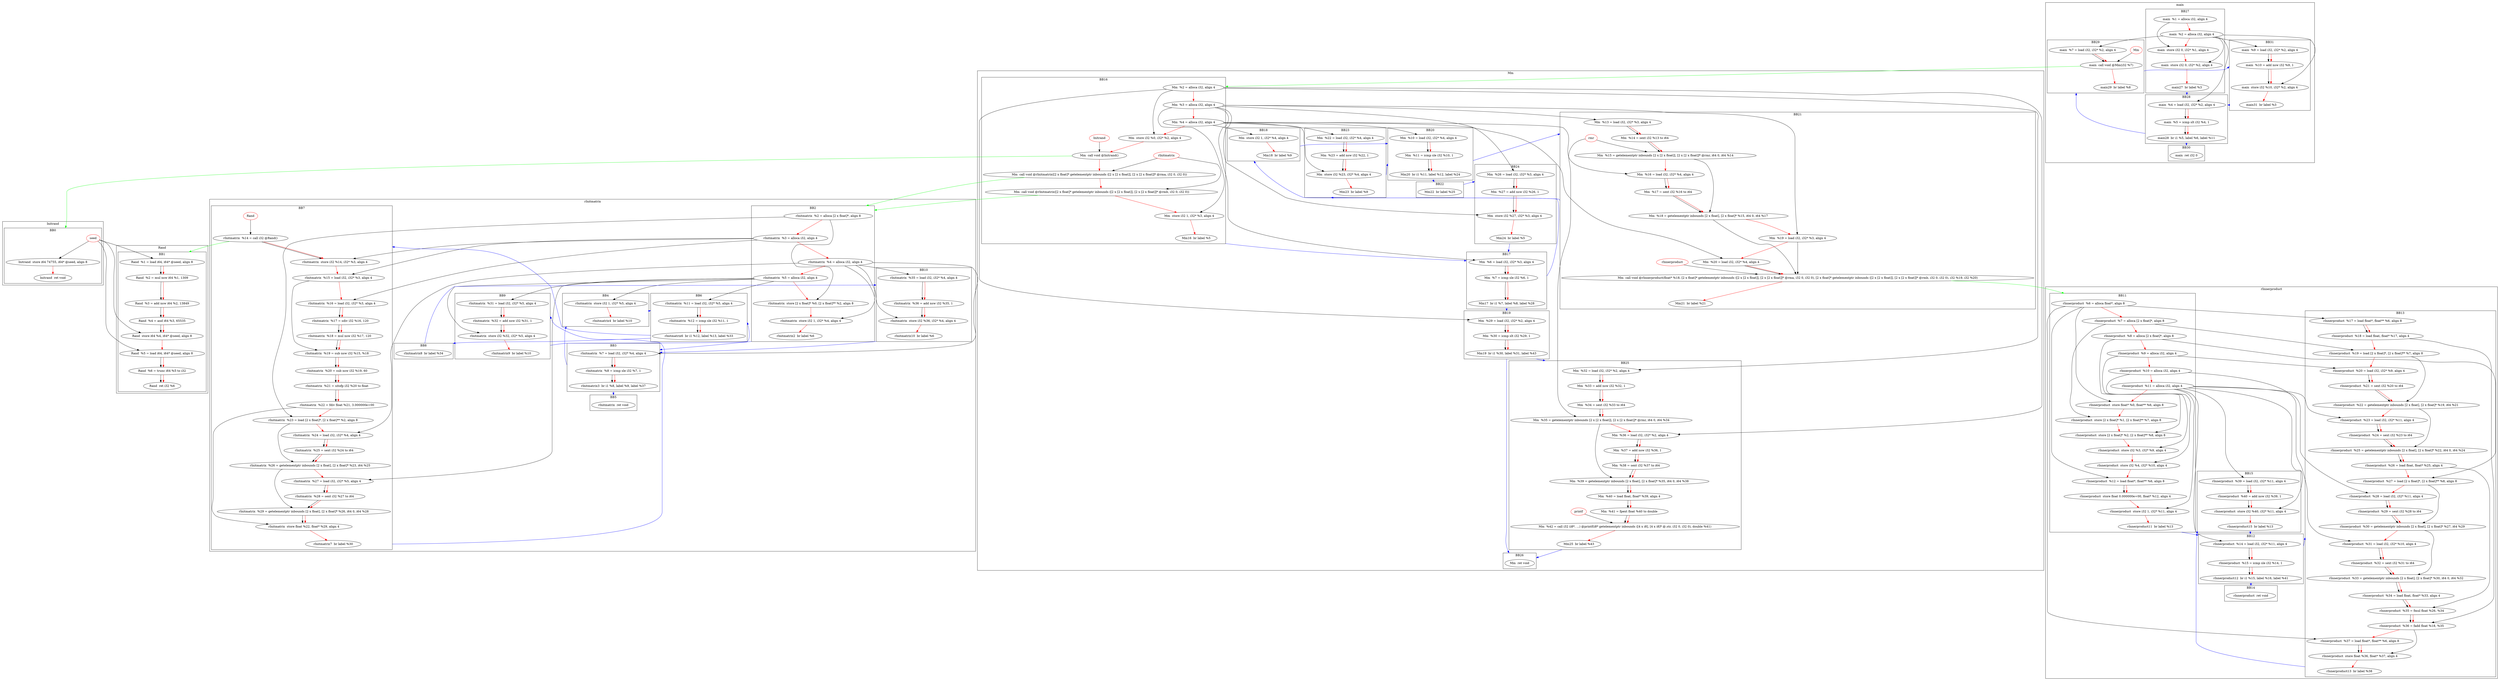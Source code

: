 digraph "CFG for all program" {
 compound = true;
subgraph cluster_Initrand{
label = Initrand;
labelloc = t;
labeljust = c;
subgraph cluster_BB0{
label = BB0;
labelloc = t;
labeljust = c;
"seed" -> "Initrand  store i64 74755, i64* @seed, align 8";
"seed" [ color = red ];
edge[color = red];
"Initrand  store i64 74755, i64* @seed, align 8" -> "Initrand  ret void";
};
};
subgraph cluster_Rand{
label = Rand;
labelloc = t;
labeljust = c;
subgraph cluster_BB1{
label = BB1;
labelloc = t;
labeljust = c;
"seed" -> "Rand  %1 = load i64, i64* @seed, align 8";
"seed" [ color = red ];
"Rand  %1 = load i64, i64* @seed, align 8" -> "Rand  %2 = mul nsw i64 %1, 1309";
"Rand  %2 = mul nsw i64 %1, 1309" -> "Rand  %3 = add nsw i64 %2, 13849";
"Rand  %3 = add nsw i64 %2, 13849" -> "Rand  %4 = and i64 %3, 65535";
"Rand  %4 = and i64 %3, 65535" -> "Rand  store i64 %4, i64* @seed, align 8";
"seed" -> "Rand  store i64 %4, i64* @seed, align 8";
"seed" [ color = red ];
"seed" -> "Rand  %5 = load i64, i64* @seed, align 8";
"seed" [ color = red ];
"Rand  %5 = load i64, i64* @seed, align 8" -> "Rand  %6 = trunc i64 %5 to i32";
"Rand  %6 = trunc i64 %5 to i32" -> "Rand  ret i32 %6";
edge[color = red];
"Rand  %1 = load i64, i64* @seed, align 8" -> "Rand  %2 = mul nsw i64 %1, 1309";
"Rand  %2 = mul nsw i64 %1, 1309" -> "Rand  %3 = add nsw i64 %2, 13849";
"Rand  %3 = add nsw i64 %2, 13849" -> "Rand  %4 = and i64 %3, 65535";
"Rand  %4 = and i64 %3, 65535" -> "Rand  store i64 %4, i64* @seed, align 8";
"Rand  store i64 %4, i64* @seed, align 8" -> "Rand  %5 = load i64, i64* @seed, align 8";
"Rand  %5 = load i64, i64* @seed, align 8" -> "Rand  %6 = trunc i64 %5 to i32";
"Rand  %6 = trunc i64 %5 to i32" -> "Rand  ret i32 %6";
};
};
subgraph cluster_rInitmatrix{
label = rInitmatrix;
labelloc = t;
labeljust = c;
subgraph cluster_BB2{
label = BB2;
labelloc = t;
labeljust = c;
"rInitmatrix  %2 = alloca [2 x float]*, align 8" -> "rInitmatrix  store [2 x float]* %0, [2 x float]** %2, align 8";
"rInitmatrix  %4 = alloca i32, align 4" -> "rInitmatrix  store i32 1, i32* %4, align 4";
edge[color = red];
"rInitmatrix  %2 = alloca [2 x float]*, align 8" -> "rInitmatrix  %3 = alloca i32, align 4";
"rInitmatrix  %3 = alloca i32, align 4" -> "rInitmatrix  %4 = alloca i32, align 4";
"rInitmatrix  %4 = alloca i32, align 4" -> "rInitmatrix  %5 = alloca i32, align 4";
"rInitmatrix  %5 = alloca i32, align 4" -> "rInitmatrix  store [2 x float]* %0, [2 x float]** %2, align 8";
"rInitmatrix  store [2 x float]* %0, [2 x float]** %2, align 8" -> "rInitmatrix  store i32 1, i32* %4, align 4";
"rInitmatrix  store i32 1, i32* %4, align 4" -> "rInitmatrix2  br label %6";
};
subgraph cluster_BB3{
label = BB3;
labelloc = t;
labeljust = c;
"rInitmatrix  %4 = alloca i32, align 4" -> "rInitmatrix  %7 = load i32, i32* %4, align 4";
"rInitmatrix  %7 = load i32, i32* %4, align 4" -> "rInitmatrix  %8 = icmp sle i32 %7, 1";
"rInitmatrix  %8 = icmp sle i32 %7, 1" -> "rInitmatrix3  br i1 %8, label %9, label %37";
edge[color = red];
"rInitmatrix  %7 = load i32, i32* %4, align 4" -> "rInitmatrix  %8 = icmp sle i32 %7, 1";
"rInitmatrix  %8 = icmp sle i32 %7, 1" -> "rInitmatrix3  br i1 %8, label %9, label %37";
};
subgraph cluster_BB4{
label = BB4;
labelloc = t;
labeljust = c;
"rInitmatrix  %5 = alloca i32, align 4" -> "rInitmatrix  store i32 1, i32* %5, align 4";
edge[color = red];
"rInitmatrix  store i32 1, i32* %5, align 4" -> "rInitmatrix4  br label %10";
};
subgraph cluster_BB6{
label = BB6;
labelloc = t;
labeljust = c;
"rInitmatrix  %5 = alloca i32, align 4" -> "rInitmatrix  %11 = load i32, i32* %5, align 4";
"rInitmatrix  %11 = load i32, i32* %5, align 4" -> "rInitmatrix  %12 = icmp sle i32 %11, 1";
"rInitmatrix  %12 = icmp sle i32 %11, 1" -> "rInitmatrix6  br i1 %12, label %13, label %33";
edge[color = red];
"rInitmatrix  %11 = load i32, i32* %5, align 4" -> "rInitmatrix  %12 = icmp sle i32 %11, 1";
"rInitmatrix  %12 = icmp sle i32 %11, 1" -> "rInitmatrix6  br i1 %12, label %13, label %33";
};
subgraph cluster_BB7{
label = BB7;
labelloc = t;
labeljust = c;
"Rand" -> "rInitmatrix  %14 = call i32 @Rand()";
"Rand" [ color = red ];
"rInitmatrix  %14 = call i32 @Rand()" -> "rInitmatrix  store i32 %14, i32* %3, align 4";
"rInitmatrix  %3 = alloca i32, align 4" -> "rInitmatrix  store i32 %14, i32* %3, align 4";
"rInitmatrix  %3 = alloca i32, align 4" -> "rInitmatrix  %15 = load i32, i32* %3, align 4";
"rInitmatrix  %3 = alloca i32, align 4" -> "rInitmatrix  %16 = load i32, i32* %3, align 4";
"rInitmatrix  %16 = load i32, i32* %3, align 4" -> "rInitmatrix  %17 = sdiv i32 %16, 120";
"rInitmatrix  %17 = sdiv i32 %16, 120" -> "rInitmatrix  %18 = mul nsw i32 %17, 120";
"rInitmatrix  %15 = load i32, i32* %3, align 4" -> "rInitmatrix  %19 = sub nsw i32 %15, %18";
"rInitmatrix  %18 = mul nsw i32 %17, 120" -> "rInitmatrix  %19 = sub nsw i32 %15, %18";
"rInitmatrix  %19 = sub nsw i32 %15, %18" -> "rInitmatrix  %20 = sub nsw i32 %19, 60";
"rInitmatrix  %20 = sub nsw i32 %19, 60" -> "rInitmatrix  %21 = sitofp i32 %20 to float";
"rInitmatrix  %21 = sitofp i32 %20 to float" -> "rInitmatrix  %22 = fdiv float %21, 3.000000e+00";
"rInitmatrix  %2 = alloca [2 x float]*, align 8" -> "rInitmatrix  %23 = load [2 x float]*, [2 x float]** %2, align 8";
"rInitmatrix  %4 = alloca i32, align 4" -> "rInitmatrix  %24 = load i32, i32* %4, align 4";
"rInitmatrix  %24 = load i32, i32* %4, align 4" -> "rInitmatrix  %25 = sext i32 %24 to i64";
"rInitmatrix  %23 = load [2 x float]*, [2 x float]** %2, align 8" -> "rInitmatrix  %26 = getelementptr inbounds [2 x float], [2 x float]* %23, i64 %25";
"rInitmatrix  %25 = sext i32 %24 to i64" -> "rInitmatrix  %26 = getelementptr inbounds [2 x float], [2 x float]* %23, i64 %25";
"rInitmatrix  %5 = alloca i32, align 4" -> "rInitmatrix  %27 = load i32, i32* %5, align 4";
"rInitmatrix  %27 = load i32, i32* %5, align 4" -> "rInitmatrix  %28 = sext i32 %27 to i64";
"rInitmatrix  %26 = getelementptr inbounds [2 x float], [2 x float]* %23, i64 %25" -> "rInitmatrix  %29 = getelementptr inbounds [2 x float], [2 x float]* %26, i64 0, i64 %28";
"rInitmatrix  %28 = sext i32 %27 to i64" -> "rInitmatrix  %29 = getelementptr inbounds [2 x float], [2 x float]* %26, i64 0, i64 %28";
"rInitmatrix  %22 = fdiv float %21, 3.000000e+00" -> "rInitmatrix  store float %22, float* %29, align 4";
"rInitmatrix  %29 = getelementptr inbounds [2 x float], [2 x float]* %26, i64 0, i64 %28" -> "rInitmatrix  store float %22, float* %29, align 4";
edge[color = red];
"rInitmatrix  %14 = call i32 @Rand()" -> "rInitmatrix  store i32 %14, i32* %3, align 4";
"rInitmatrix  store i32 %14, i32* %3, align 4" -> "rInitmatrix  %15 = load i32, i32* %3, align 4";
"rInitmatrix  %15 = load i32, i32* %3, align 4" -> "rInitmatrix  %16 = load i32, i32* %3, align 4";
"rInitmatrix  %16 = load i32, i32* %3, align 4" -> "rInitmatrix  %17 = sdiv i32 %16, 120";
"rInitmatrix  %17 = sdiv i32 %16, 120" -> "rInitmatrix  %18 = mul nsw i32 %17, 120";
"rInitmatrix  %18 = mul nsw i32 %17, 120" -> "rInitmatrix  %19 = sub nsw i32 %15, %18";
"rInitmatrix  %19 = sub nsw i32 %15, %18" -> "rInitmatrix  %20 = sub nsw i32 %19, 60";
"rInitmatrix  %20 = sub nsw i32 %19, 60" -> "rInitmatrix  %21 = sitofp i32 %20 to float";
"rInitmatrix  %21 = sitofp i32 %20 to float" -> "rInitmatrix  %22 = fdiv float %21, 3.000000e+00";
"rInitmatrix  %22 = fdiv float %21, 3.000000e+00" -> "rInitmatrix  %23 = load [2 x float]*, [2 x float]** %2, align 8";
"rInitmatrix  %23 = load [2 x float]*, [2 x float]** %2, align 8" -> "rInitmatrix  %24 = load i32, i32* %4, align 4";
"rInitmatrix  %24 = load i32, i32* %4, align 4" -> "rInitmatrix  %25 = sext i32 %24 to i64";
"rInitmatrix  %25 = sext i32 %24 to i64" -> "rInitmatrix  %26 = getelementptr inbounds [2 x float], [2 x float]* %23, i64 %25";
"rInitmatrix  %26 = getelementptr inbounds [2 x float], [2 x float]* %23, i64 %25" -> "rInitmatrix  %27 = load i32, i32* %5, align 4";
"rInitmatrix  %27 = load i32, i32* %5, align 4" -> "rInitmatrix  %28 = sext i32 %27 to i64";
"rInitmatrix  %28 = sext i32 %27 to i64" -> "rInitmatrix  %29 = getelementptr inbounds [2 x float], [2 x float]* %26, i64 0, i64 %28";
"rInitmatrix  %29 = getelementptr inbounds [2 x float], [2 x float]* %26, i64 0, i64 %28" -> "rInitmatrix  store float %22, float* %29, align 4";
"rInitmatrix  store float %22, float* %29, align 4" -> "rInitmatrix7  br label %30";
};
subgraph cluster_BB9{
label = BB9;
labelloc = t;
labeljust = c;
"rInitmatrix  %5 = alloca i32, align 4" -> "rInitmatrix  %31 = load i32, i32* %5, align 4";
"rInitmatrix  %31 = load i32, i32* %5, align 4" -> "rInitmatrix  %32 = add nsw i32 %31, 1";
"rInitmatrix  %32 = add nsw i32 %31, 1" -> "rInitmatrix  store i32 %32, i32* %5, align 4";
"rInitmatrix  %5 = alloca i32, align 4" -> "rInitmatrix  store i32 %32, i32* %5, align 4";
edge[color = red];
"rInitmatrix  %31 = load i32, i32* %5, align 4" -> "rInitmatrix  %32 = add nsw i32 %31, 1";
"rInitmatrix  %32 = add nsw i32 %31, 1" -> "rInitmatrix  store i32 %32, i32* %5, align 4";
"rInitmatrix  store i32 %32, i32* %5, align 4" -> "rInitmatrix9  br label %10";
};
subgraph cluster_BB8{
label = BB8;
labelloc = t;
labeljust = c;
edge[color = red];
"rInitmatrix8  br label %34";
};
subgraph cluster_BB10{
label = BB10;
labelloc = t;
labeljust = c;
"rInitmatrix  %4 = alloca i32, align 4" -> "rInitmatrix  %35 = load i32, i32* %4, align 4";
"rInitmatrix  %35 = load i32, i32* %4, align 4" -> "rInitmatrix  %36 = add nsw i32 %35, 1";
"rInitmatrix  %36 = add nsw i32 %35, 1" -> "rInitmatrix  store i32 %36, i32* %4, align 4";
"rInitmatrix  %4 = alloca i32, align 4" -> "rInitmatrix  store i32 %36, i32* %4, align 4";
edge[color = red];
"rInitmatrix  %35 = load i32, i32* %4, align 4" -> "rInitmatrix  %36 = add nsw i32 %35, 1";
"rInitmatrix  %36 = add nsw i32 %35, 1" -> "rInitmatrix  store i32 %36, i32* %4, align 4";
"rInitmatrix  store i32 %36, i32* %4, align 4" -> "rInitmatrix10  br label %6";
};
subgraph cluster_BB5{
label = BB5;
labelloc = t;
labeljust = c;
edge[color = red];
"rInitmatrix  ret void";
};
};
subgraph cluster_rInnerproduct{
label = rInnerproduct;
labelloc = t;
labeljust = c;
subgraph cluster_BB11{
label = BB11;
labelloc = t;
labeljust = c;
"rInnerproduct  %6 = alloca float*, align 8" -> "rInnerproduct  store float* %0, float** %6, align 8";
"rInnerproduct  %7 = alloca [2 x float]*, align 8" -> "rInnerproduct  store [2 x float]* %1, [2 x float]** %7, align 8";
"rInnerproduct  %8 = alloca [2 x float]*, align 8" -> "rInnerproduct  store [2 x float]* %2, [2 x float]** %8, align 8";
"rInnerproduct  %9 = alloca i32, align 4" -> "rInnerproduct  store i32 %3, i32* %9, align 4";
"rInnerproduct  %10 = alloca i32, align 4" -> "rInnerproduct  store i32 %4, i32* %10, align 4";
"rInnerproduct  %6 = alloca float*, align 8" -> "rInnerproduct  %12 = load float*, float** %6, align 8";
"rInnerproduct  %12 = load float*, float** %6, align 8" -> "rInnerproduct  store float 0.000000e+00, float* %12, align 4";
"rInnerproduct  %11 = alloca i32, align 4" -> "rInnerproduct  store i32 1, i32* %11, align 4";
edge[color = red];
"rInnerproduct  %6 = alloca float*, align 8" -> "rInnerproduct  %7 = alloca [2 x float]*, align 8";
"rInnerproduct  %7 = alloca [2 x float]*, align 8" -> "rInnerproduct  %8 = alloca [2 x float]*, align 8";
"rInnerproduct  %8 = alloca [2 x float]*, align 8" -> "rInnerproduct  %9 = alloca i32, align 4";
"rInnerproduct  %9 = alloca i32, align 4" -> "rInnerproduct  %10 = alloca i32, align 4";
"rInnerproduct  %10 = alloca i32, align 4" -> "rInnerproduct  %11 = alloca i32, align 4";
"rInnerproduct  %11 = alloca i32, align 4" -> "rInnerproduct  store float* %0, float** %6, align 8";
"rInnerproduct  store float* %0, float** %6, align 8" -> "rInnerproduct  store [2 x float]* %1, [2 x float]** %7, align 8";
"rInnerproduct  store [2 x float]* %1, [2 x float]** %7, align 8" -> "rInnerproduct  store [2 x float]* %2, [2 x float]** %8, align 8";
"rInnerproduct  store [2 x float]* %2, [2 x float]** %8, align 8" -> "rInnerproduct  store i32 %3, i32* %9, align 4";
"rInnerproduct  store i32 %3, i32* %9, align 4" -> "rInnerproduct  store i32 %4, i32* %10, align 4";
"rInnerproduct  store i32 %4, i32* %10, align 4" -> "rInnerproduct  %12 = load float*, float** %6, align 8";
"rInnerproduct  %12 = load float*, float** %6, align 8" -> "rInnerproduct  store float 0.000000e+00, float* %12, align 4";
"rInnerproduct  store float 0.000000e+00, float* %12, align 4" -> "rInnerproduct  store i32 1, i32* %11, align 4";
"rInnerproduct  store i32 1, i32* %11, align 4" -> "rInnerproduct11  br label %13";
};
subgraph cluster_BB12{
label = BB12;
labelloc = t;
labeljust = c;
"rInnerproduct  %11 = alloca i32, align 4" -> "rInnerproduct  %14 = load i32, i32* %11, align 4";
"rInnerproduct  %14 = load i32, i32* %11, align 4" -> "rInnerproduct  %15 = icmp sle i32 %14, 1";
"rInnerproduct  %15 = icmp sle i32 %14, 1" -> "rInnerproduct12  br i1 %15, label %16, label %41";
edge[color = red];
"rInnerproduct  %14 = load i32, i32* %11, align 4" -> "rInnerproduct  %15 = icmp sle i32 %14, 1";
"rInnerproduct  %15 = icmp sle i32 %14, 1" -> "rInnerproduct12  br i1 %15, label %16, label %41";
};
subgraph cluster_BB13{
label = BB13;
labelloc = t;
labeljust = c;
"rInnerproduct  %6 = alloca float*, align 8" -> "rInnerproduct  %17 = load float*, float** %6, align 8";
"rInnerproduct  %17 = load float*, float** %6, align 8" -> "rInnerproduct  %18 = load float, float* %17, align 4";
"rInnerproduct  %7 = alloca [2 x float]*, align 8" -> "rInnerproduct  %19 = load [2 x float]*, [2 x float]** %7, align 8";
"rInnerproduct  %9 = alloca i32, align 4" -> "rInnerproduct  %20 = load i32, i32* %9, align 4";
"rInnerproduct  %20 = load i32, i32* %9, align 4" -> "rInnerproduct  %21 = sext i32 %20 to i64";
"rInnerproduct  %19 = load [2 x float]*, [2 x float]** %7, align 8" -> "rInnerproduct  %22 = getelementptr inbounds [2 x float], [2 x float]* %19, i64 %21";
"rInnerproduct  %21 = sext i32 %20 to i64" -> "rInnerproduct  %22 = getelementptr inbounds [2 x float], [2 x float]* %19, i64 %21";
"rInnerproduct  %11 = alloca i32, align 4" -> "rInnerproduct  %23 = load i32, i32* %11, align 4";
"rInnerproduct  %23 = load i32, i32* %11, align 4" -> "rInnerproduct  %24 = sext i32 %23 to i64";
"rInnerproduct  %22 = getelementptr inbounds [2 x float], [2 x float]* %19, i64 %21" -> "rInnerproduct  %25 = getelementptr inbounds [2 x float], [2 x float]* %22, i64 0, i64 %24";
"rInnerproduct  %24 = sext i32 %23 to i64" -> "rInnerproduct  %25 = getelementptr inbounds [2 x float], [2 x float]* %22, i64 0, i64 %24";
"rInnerproduct  %25 = getelementptr inbounds [2 x float], [2 x float]* %22, i64 0, i64 %24" -> "rInnerproduct  %26 = load float, float* %25, align 4";
"rInnerproduct  %8 = alloca [2 x float]*, align 8" -> "rInnerproduct  %27 = load [2 x float]*, [2 x float]** %8, align 8";
"rInnerproduct  %11 = alloca i32, align 4" -> "rInnerproduct  %28 = load i32, i32* %11, align 4";
"rInnerproduct  %28 = load i32, i32* %11, align 4" -> "rInnerproduct  %29 = sext i32 %28 to i64";
"rInnerproduct  %27 = load [2 x float]*, [2 x float]** %8, align 8" -> "rInnerproduct  %30 = getelementptr inbounds [2 x float], [2 x float]* %27, i64 %29";
"rInnerproduct  %29 = sext i32 %28 to i64" -> "rInnerproduct  %30 = getelementptr inbounds [2 x float], [2 x float]* %27, i64 %29";
"rInnerproduct  %10 = alloca i32, align 4" -> "rInnerproduct  %31 = load i32, i32* %10, align 4";
"rInnerproduct  %31 = load i32, i32* %10, align 4" -> "rInnerproduct  %32 = sext i32 %31 to i64";
"rInnerproduct  %30 = getelementptr inbounds [2 x float], [2 x float]* %27, i64 %29" -> "rInnerproduct  %33 = getelementptr inbounds [2 x float], [2 x float]* %30, i64 0, i64 %32";
"rInnerproduct  %32 = sext i32 %31 to i64" -> "rInnerproduct  %33 = getelementptr inbounds [2 x float], [2 x float]* %30, i64 0, i64 %32";
"rInnerproduct  %33 = getelementptr inbounds [2 x float], [2 x float]* %30, i64 0, i64 %32" -> "rInnerproduct  %34 = load float, float* %33, align 4";
"rInnerproduct  %26 = load float, float* %25, align 4" -> "rInnerproduct  %35 = fmul float %26, %34";
"rInnerproduct  %34 = load float, float* %33, align 4" -> "rInnerproduct  %35 = fmul float %26, %34";
"rInnerproduct  %18 = load float, float* %17, align 4" -> "rInnerproduct  %36 = fadd float %18, %35";
"rInnerproduct  %35 = fmul float %26, %34" -> "rInnerproduct  %36 = fadd float %18, %35";
"rInnerproduct  %6 = alloca float*, align 8" -> "rInnerproduct  %37 = load float*, float** %6, align 8";
"rInnerproduct  %36 = fadd float %18, %35" -> "rInnerproduct  store float %36, float* %37, align 4";
"rInnerproduct  %37 = load float*, float** %6, align 8" -> "rInnerproduct  store float %36, float* %37, align 4";
edge[color = red];
"rInnerproduct  %17 = load float*, float** %6, align 8" -> "rInnerproduct  %18 = load float, float* %17, align 4";
"rInnerproduct  %18 = load float, float* %17, align 4" -> "rInnerproduct  %19 = load [2 x float]*, [2 x float]** %7, align 8";
"rInnerproduct  %19 = load [2 x float]*, [2 x float]** %7, align 8" -> "rInnerproduct  %20 = load i32, i32* %9, align 4";
"rInnerproduct  %20 = load i32, i32* %9, align 4" -> "rInnerproduct  %21 = sext i32 %20 to i64";
"rInnerproduct  %21 = sext i32 %20 to i64" -> "rInnerproduct  %22 = getelementptr inbounds [2 x float], [2 x float]* %19, i64 %21";
"rInnerproduct  %22 = getelementptr inbounds [2 x float], [2 x float]* %19, i64 %21" -> "rInnerproduct  %23 = load i32, i32* %11, align 4";
"rInnerproduct  %23 = load i32, i32* %11, align 4" -> "rInnerproduct  %24 = sext i32 %23 to i64";
"rInnerproduct  %24 = sext i32 %23 to i64" -> "rInnerproduct  %25 = getelementptr inbounds [2 x float], [2 x float]* %22, i64 0, i64 %24";
"rInnerproduct  %25 = getelementptr inbounds [2 x float], [2 x float]* %22, i64 0, i64 %24" -> "rInnerproduct  %26 = load float, float* %25, align 4";
"rInnerproduct  %26 = load float, float* %25, align 4" -> "rInnerproduct  %27 = load [2 x float]*, [2 x float]** %8, align 8";
"rInnerproduct  %27 = load [2 x float]*, [2 x float]** %8, align 8" -> "rInnerproduct  %28 = load i32, i32* %11, align 4";
"rInnerproduct  %28 = load i32, i32* %11, align 4" -> "rInnerproduct  %29 = sext i32 %28 to i64";
"rInnerproduct  %29 = sext i32 %28 to i64" -> "rInnerproduct  %30 = getelementptr inbounds [2 x float], [2 x float]* %27, i64 %29";
"rInnerproduct  %30 = getelementptr inbounds [2 x float], [2 x float]* %27, i64 %29" -> "rInnerproduct  %31 = load i32, i32* %10, align 4";
"rInnerproduct  %31 = load i32, i32* %10, align 4" -> "rInnerproduct  %32 = sext i32 %31 to i64";
"rInnerproduct  %32 = sext i32 %31 to i64" -> "rInnerproduct  %33 = getelementptr inbounds [2 x float], [2 x float]* %30, i64 0, i64 %32";
"rInnerproduct  %33 = getelementptr inbounds [2 x float], [2 x float]* %30, i64 0, i64 %32" -> "rInnerproduct  %34 = load float, float* %33, align 4";
"rInnerproduct  %34 = load float, float* %33, align 4" -> "rInnerproduct  %35 = fmul float %26, %34";
"rInnerproduct  %35 = fmul float %26, %34" -> "rInnerproduct  %36 = fadd float %18, %35";
"rInnerproduct  %36 = fadd float %18, %35" -> "rInnerproduct  %37 = load float*, float** %6, align 8";
"rInnerproduct  %37 = load float*, float** %6, align 8" -> "rInnerproduct  store float %36, float* %37, align 4";
"rInnerproduct  store float %36, float* %37, align 4" -> "rInnerproduct13  br label %38";
};
subgraph cluster_BB15{
label = BB15;
labelloc = t;
labeljust = c;
"rInnerproduct  %11 = alloca i32, align 4" -> "rInnerproduct  %39 = load i32, i32* %11, align 4";
"rInnerproduct  %39 = load i32, i32* %11, align 4" -> "rInnerproduct  %40 = add nsw i32 %39, 1";
"rInnerproduct  %40 = add nsw i32 %39, 1" -> "rInnerproduct  store i32 %40, i32* %11, align 4";
"rInnerproduct  %11 = alloca i32, align 4" -> "rInnerproduct  store i32 %40, i32* %11, align 4";
edge[color = red];
"rInnerproduct  %39 = load i32, i32* %11, align 4" -> "rInnerproduct  %40 = add nsw i32 %39, 1";
"rInnerproduct  %40 = add nsw i32 %39, 1" -> "rInnerproduct  store i32 %40, i32* %11, align 4";
"rInnerproduct  store i32 %40, i32* %11, align 4" -> "rInnerproduct15  br label %13";
};
subgraph cluster_BB14{
label = BB14;
labelloc = t;
labeljust = c;
edge[color = red];
"rInnerproduct  ret void";
};
};
subgraph cluster_Mm{
label = Mm;
labelloc = t;
labeljust = c;
subgraph cluster_BB16{
label = BB16;
labelloc = t;
labeljust = c;
"Mm  %2 = alloca i32, align 4" -> "Mm  store i32 %0, i32* %2, align 4";
"Initrand" -> "Mm  call void @Initrand()";
"Initrand" [ color = red ];
"rInitmatrix" -> "Mm  call void @rInitmatrix([2 x float]* getelementptr inbounds ([2 x [2 x float]], [2 x [2 x float]]* @rma, i32 0, i32 0))";
"rInitmatrix" [ color = red ];
"rInitmatrix" -> "Mm  call void @rInitmatrix([2 x float]* getelementptr inbounds ([2 x [2 x float]], [2 x [2 x float]]* @rmb, i32 0, i32 0))";
"rInitmatrix" [ color = red ];
"Mm  %3 = alloca i32, align 4" -> "Mm  store i32 1, i32* %3, align 4";
edge[color = red];
"Mm  %2 = alloca i32, align 4" -> "Mm  %3 = alloca i32, align 4";
"Mm  %3 = alloca i32, align 4" -> "Mm  %4 = alloca i32, align 4";
"Mm  %4 = alloca i32, align 4" -> "Mm  store i32 %0, i32* %2, align 4";
"Mm  store i32 %0, i32* %2, align 4" -> "Mm  call void @Initrand()";
"Mm  call void @Initrand()" -> "Mm  call void @rInitmatrix([2 x float]* getelementptr inbounds ([2 x [2 x float]], [2 x [2 x float]]* @rma, i32 0, i32 0))";
"Mm  call void @rInitmatrix([2 x float]* getelementptr inbounds ([2 x [2 x float]], [2 x [2 x float]]* @rma, i32 0, i32 0))" -> "Mm  call void @rInitmatrix([2 x float]* getelementptr inbounds ([2 x [2 x float]], [2 x [2 x float]]* @rmb, i32 0, i32 0))";
"Mm  call void @rInitmatrix([2 x float]* getelementptr inbounds ([2 x [2 x float]], [2 x [2 x float]]* @rmb, i32 0, i32 0))" -> "Mm  store i32 1, i32* %3, align 4";
"Mm  store i32 1, i32* %3, align 4" -> "Mm16  br label %5";
};
subgraph cluster_BB17{
label = BB17;
labelloc = t;
labeljust = c;
"Mm  %3 = alloca i32, align 4" -> "Mm  %6 = load i32, i32* %3, align 4";
"Mm  %6 = load i32, i32* %3, align 4" -> "Mm  %7 = icmp sle i32 %6, 1";
"Mm  %7 = icmp sle i32 %6, 1" -> "Mm17  br i1 %7, label %8, label %28";
edge[color = red];
"Mm  %6 = load i32, i32* %3, align 4" -> "Mm  %7 = icmp sle i32 %6, 1";
"Mm  %7 = icmp sle i32 %6, 1" -> "Mm17  br i1 %7, label %8, label %28";
};
subgraph cluster_BB18{
label = BB18;
labelloc = t;
labeljust = c;
"Mm  %4 = alloca i32, align 4" -> "Mm  store i32 1, i32* %4, align 4";
edge[color = red];
"Mm  store i32 1, i32* %4, align 4" -> "Mm18  br label %9";
};
subgraph cluster_BB20{
label = BB20;
labelloc = t;
labeljust = c;
"Mm  %4 = alloca i32, align 4" -> "Mm  %10 = load i32, i32* %4, align 4";
"Mm  %10 = load i32, i32* %4, align 4" -> "Mm  %11 = icmp sle i32 %10, 1";
"Mm  %11 = icmp sle i32 %10, 1" -> "Mm20  br i1 %11, label %12, label %24";
edge[color = red];
"Mm  %10 = load i32, i32* %4, align 4" -> "Mm  %11 = icmp sle i32 %10, 1";
"Mm  %11 = icmp sle i32 %10, 1" -> "Mm20  br i1 %11, label %12, label %24";
};
subgraph cluster_BB21{
label = BB21;
labelloc = t;
labeljust = c;
"Mm  %3 = alloca i32, align 4" -> "Mm  %13 = load i32, i32* %3, align 4";
"Mm  %13 = load i32, i32* %3, align 4" -> "Mm  %14 = sext i32 %13 to i64";
"rmr" -> "Mm  %15 = getelementptr inbounds [2 x [2 x float]], [2 x [2 x float]]* @rmr, i64 0, i64 %14";
"rmr" [ color = red ];
"Mm  %14 = sext i32 %13 to i64" -> "Mm  %15 = getelementptr inbounds [2 x [2 x float]], [2 x [2 x float]]* @rmr, i64 0, i64 %14";
"Mm  %4 = alloca i32, align 4" -> "Mm  %16 = load i32, i32* %4, align 4";
"Mm  %16 = load i32, i32* %4, align 4" -> "Mm  %17 = sext i32 %16 to i64";
"Mm  %15 = getelementptr inbounds [2 x [2 x float]], [2 x [2 x float]]* @rmr, i64 0, i64 %14" -> "Mm  %18 = getelementptr inbounds [2 x float], [2 x float]* %15, i64 0, i64 %17";
"Mm  %17 = sext i32 %16 to i64" -> "Mm  %18 = getelementptr inbounds [2 x float], [2 x float]* %15, i64 0, i64 %17";
"Mm  %3 = alloca i32, align 4" -> "Mm  %19 = load i32, i32* %3, align 4";
"Mm  %4 = alloca i32, align 4" -> "Mm  %20 = load i32, i32* %4, align 4";
"Mm  %18 = getelementptr inbounds [2 x float], [2 x float]* %15, i64 0, i64 %17" -> "Mm  call void @rInnerproduct(float* %18, [2 x float]* getelementptr inbounds ([2 x [2 x float]], [2 x [2 x float]]* @rma, i32 0, i32 0), [2 x float]* getelementptr inbounds ([2 x [2 x float]], [2 x [2 x float]]* @rmb, i32 0, i32 0), i32 %19, i32 %20)";
"Mm  %19 = load i32, i32* %3, align 4" -> "Mm  call void @rInnerproduct(float* %18, [2 x float]* getelementptr inbounds ([2 x [2 x float]], [2 x [2 x float]]* @rma, i32 0, i32 0), [2 x float]* getelementptr inbounds ([2 x [2 x float]], [2 x [2 x float]]* @rmb, i32 0, i32 0), i32 %19, i32 %20)";
"Mm  %20 = load i32, i32* %4, align 4" -> "Mm  call void @rInnerproduct(float* %18, [2 x float]* getelementptr inbounds ([2 x [2 x float]], [2 x [2 x float]]* @rma, i32 0, i32 0), [2 x float]* getelementptr inbounds ([2 x [2 x float]], [2 x [2 x float]]* @rmb, i32 0, i32 0), i32 %19, i32 %20)";
"rInnerproduct" -> "Mm  call void @rInnerproduct(float* %18, [2 x float]* getelementptr inbounds ([2 x [2 x float]], [2 x [2 x float]]* @rma, i32 0, i32 0), [2 x float]* getelementptr inbounds ([2 x [2 x float]], [2 x [2 x float]]* @rmb, i32 0, i32 0), i32 %19, i32 %20)";
"rInnerproduct" [ color = red ];
edge[color = red];
"Mm  %13 = load i32, i32* %3, align 4" -> "Mm  %14 = sext i32 %13 to i64";
"Mm  %14 = sext i32 %13 to i64" -> "Mm  %15 = getelementptr inbounds [2 x [2 x float]], [2 x [2 x float]]* @rmr, i64 0, i64 %14";
"Mm  %15 = getelementptr inbounds [2 x [2 x float]], [2 x [2 x float]]* @rmr, i64 0, i64 %14" -> "Mm  %16 = load i32, i32* %4, align 4";
"Mm  %16 = load i32, i32* %4, align 4" -> "Mm  %17 = sext i32 %16 to i64";
"Mm  %17 = sext i32 %16 to i64" -> "Mm  %18 = getelementptr inbounds [2 x float], [2 x float]* %15, i64 0, i64 %17";
"Mm  %18 = getelementptr inbounds [2 x float], [2 x float]* %15, i64 0, i64 %17" -> "Mm  %19 = load i32, i32* %3, align 4";
"Mm  %19 = load i32, i32* %3, align 4" -> "Mm  %20 = load i32, i32* %4, align 4";
"Mm  %20 = load i32, i32* %4, align 4" -> "Mm  call void @rInnerproduct(float* %18, [2 x float]* getelementptr inbounds ([2 x [2 x float]], [2 x [2 x float]]* @rma, i32 0, i32 0), [2 x float]* getelementptr inbounds ([2 x [2 x float]], [2 x [2 x float]]* @rmb, i32 0, i32 0), i32 %19, i32 %20)";
"Mm  call void @rInnerproduct(float* %18, [2 x float]* getelementptr inbounds ([2 x [2 x float]], [2 x [2 x float]]* @rma, i32 0, i32 0), [2 x float]* getelementptr inbounds ([2 x [2 x float]], [2 x [2 x float]]* @rmb, i32 0, i32 0), i32 %19, i32 %20)" -> "Mm21  br label %21";
};
subgraph cluster_BB23{
label = BB23;
labelloc = t;
labeljust = c;
"Mm  %4 = alloca i32, align 4" -> "Mm  %22 = load i32, i32* %4, align 4";
"Mm  %22 = load i32, i32* %4, align 4" -> "Mm  %23 = add nsw i32 %22, 1";
"Mm  %23 = add nsw i32 %22, 1" -> "Mm  store i32 %23, i32* %4, align 4";
"Mm  %4 = alloca i32, align 4" -> "Mm  store i32 %23, i32* %4, align 4";
edge[color = red];
"Mm  %22 = load i32, i32* %4, align 4" -> "Mm  %23 = add nsw i32 %22, 1";
"Mm  %23 = add nsw i32 %22, 1" -> "Mm  store i32 %23, i32* %4, align 4";
"Mm  store i32 %23, i32* %4, align 4" -> "Mm23  br label %9";
};
subgraph cluster_BB22{
label = BB22;
labelloc = t;
labeljust = c;
edge[color = red];
"Mm22  br label %25";
};
subgraph cluster_BB24{
label = BB24;
labelloc = t;
labeljust = c;
"Mm  %3 = alloca i32, align 4" -> "Mm  %26 = load i32, i32* %3, align 4";
"Mm  %26 = load i32, i32* %3, align 4" -> "Mm  %27 = add nsw i32 %26, 1";
"Mm  %27 = add nsw i32 %26, 1" -> "Mm  store i32 %27, i32* %3, align 4";
"Mm  %3 = alloca i32, align 4" -> "Mm  store i32 %27, i32* %3, align 4";
edge[color = red];
"Mm  %26 = load i32, i32* %3, align 4" -> "Mm  %27 = add nsw i32 %26, 1";
"Mm  %27 = add nsw i32 %26, 1" -> "Mm  store i32 %27, i32* %3, align 4";
"Mm  store i32 %27, i32* %3, align 4" -> "Mm24  br label %5";
};
subgraph cluster_BB19{
label = BB19;
labelloc = t;
labeljust = c;
"Mm  %2 = alloca i32, align 4" -> "Mm  %29 = load i32, i32* %2, align 4";
"Mm  %29 = load i32, i32* %2, align 4" -> "Mm  %30 = icmp slt i32 %29, 1";
"Mm  %30 = icmp slt i32 %29, 1" -> "Mm19  br i1 %30, label %31, label %43";
edge[color = red];
"Mm  %29 = load i32, i32* %2, align 4" -> "Mm  %30 = icmp slt i32 %29, 1";
"Mm  %30 = icmp slt i32 %29, 1" -> "Mm19  br i1 %30, label %31, label %43";
};
subgraph cluster_BB25{
label = BB25;
labelloc = t;
labeljust = c;
"Mm  %2 = alloca i32, align 4" -> "Mm  %32 = load i32, i32* %2, align 4";
"Mm  %32 = load i32, i32* %2, align 4" -> "Mm  %33 = add nsw i32 %32, 1";
"Mm  %33 = add nsw i32 %32, 1" -> "Mm  %34 = sext i32 %33 to i64";
"rmr" -> "Mm  %35 = getelementptr inbounds [2 x [2 x float]], [2 x [2 x float]]* @rmr, i64 0, i64 %34";
"rmr" [ color = red ];
"Mm  %34 = sext i32 %33 to i64" -> "Mm  %35 = getelementptr inbounds [2 x [2 x float]], [2 x [2 x float]]* @rmr, i64 0, i64 %34";
"Mm  %2 = alloca i32, align 4" -> "Mm  %36 = load i32, i32* %2, align 4";
"Mm  %36 = load i32, i32* %2, align 4" -> "Mm  %37 = add nsw i32 %36, 1";
"Mm  %37 = add nsw i32 %36, 1" -> "Mm  %38 = sext i32 %37 to i64";
"Mm  %35 = getelementptr inbounds [2 x [2 x float]], [2 x [2 x float]]* @rmr, i64 0, i64 %34" -> "Mm  %39 = getelementptr inbounds [2 x float], [2 x float]* %35, i64 0, i64 %38";
"Mm  %38 = sext i32 %37 to i64" -> "Mm  %39 = getelementptr inbounds [2 x float], [2 x float]* %35, i64 0, i64 %38";
"Mm  %39 = getelementptr inbounds [2 x float], [2 x float]* %35, i64 0, i64 %38" -> "Mm  %40 = load float, float* %39, align 4";
"Mm  %40 = load float, float* %39, align 4" -> "Mm  %41 = fpext float %40 to double";
"Mm  %41 = fpext float %40 to double" -> "Mm  %42 = call i32 (i8*, ...) @printf(i8* getelementptr inbounds ([4 x i8], [4 x i8]* @.str, i32 0, i32 0), double %41)";
"printf" -> "Mm  %42 = call i32 (i8*, ...) @printf(i8* getelementptr inbounds ([4 x i8], [4 x i8]* @.str, i32 0, i32 0), double %41)";
"printf" [ color = red ];
edge[color = red];
"Mm  %32 = load i32, i32* %2, align 4" -> "Mm  %33 = add nsw i32 %32, 1";
"Mm  %33 = add nsw i32 %32, 1" -> "Mm  %34 = sext i32 %33 to i64";
"Mm  %34 = sext i32 %33 to i64" -> "Mm  %35 = getelementptr inbounds [2 x [2 x float]], [2 x [2 x float]]* @rmr, i64 0, i64 %34";
"Mm  %35 = getelementptr inbounds [2 x [2 x float]], [2 x [2 x float]]* @rmr, i64 0, i64 %34" -> "Mm  %36 = load i32, i32* %2, align 4";
"Mm  %36 = load i32, i32* %2, align 4" -> "Mm  %37 = add nsw i32 %36, 1";
"Mm  %37 = add nsw i32 %36, 1" -> "Mm  %38 = sext i32 %37 to i64";
"Mm  %38 = sext i32 %37 to i64" -> "Mm  %39 = getelementptr inbounds [2 x float], [2 x float]* %35, i64 0, i64 %38";
"Mm  %39 = getelementptr inbounds [2 x float], [2 x float]* %35, i64 0, i64 %38" -> "Mm  %40 = load float, float* %39, align 4";
"Mm  %40 = load float, float* %39, align 4" -> "Mm  %41 = fpext float %40 to double";
"Mm  %41 = fpext float %40 to double" -> "Mm  %42 = call i32 (i8*, ...) @printf(i8* getelementptr inbounds ([4 x i8], [4 x i8]* @.str, i32 0, i32 0), double %41)";
"Mm  %42 = call i32 (i8*, ...) @printf(i8* getelementptr inbounds ([4 x i8], [4 x i8]* @.str, i32 0, i32 0), double %41)" -> "Mm25  br label %43";
};
subgraph cluster_BB26{
label = BB26;
labelloc = t;
labeljust = c;
edge[color = red];
"Mm  ret void";
};
};
subgraph cluster_main{
label = main;
labelloc = t;
labeljust = c;
subgraph cluster_BB27{
label = BB27;
labelloc = t;
labeljust = c;
"main  %1 = alloca i32, align 4" -> "main  store i32 0, i32* %1, align 4";
"main  %2 = alloca i32, align 4" -> "main  store i32 0, i32* %2, align 4";
edge[color = red];
"main  %1 = alloca i32, align 4" -> "main  %2 = alloca i32, align 4";
"main  %2 = alloca i32, align 4" -> "main  store i32 0, i32* %1, align 4";
"main  store i32 0, i32* %1, align 4" -> "main  store i32 0, i32* %2, align 4";
"main  store i32 0, i32* %2, align 4" -> "main27  br label %3";
};
subgraph cluster_BB28{
label = BB28;
labelloc = t;
labeljust = c;
"main  %2 = alloca i32, align 4" -> "main  %4 = load i32, i32* %2, align 4";
"main  %4 = load i32, i32* %2, align 4" -> "main  %5 = icmp slt i32 %4, 1";
"main  %5 = icmp slt i32 %4, 1" -> "main28  br i1 %5, label %6, label %11";
edge[color = red];
"main  %4 = load i32, i32* %2, align 4" -> "main  %5 = icmp slt i32 %4, 1";
"main  %5 = icmp slt i32 %4, 1" -> "main28  br i1 %5, label %6, label %11";
};
subgraph cluster_BB29{
label = BB29;
labelloc = t;
labeljust = c;
"main  %2 = alloca i32, align 4" -> "main  %7 = load i32, i32* %2, align 4";
"main  %7 = load i32, i32* %2, align 4" -> "main  call void @Mm(i32 %7)";
"Mm" -> "main  call void @Mm(i32 %7)";
"Mm" [ color = red ];
edge[color = red];
"main  %7 = load i32, i32* %2, align 4" -> "main  call void @Mm(i32 %7)";
"main  call void @Mm(i32 %7)" -> "main29  br label %8";
};
subgraph cluster_BB31{
label = BB31;
labelloc = t;
labeljust = c;
"main  %2 = alloca i32, align 4" -> "main  %9 = load i32, i32* %2, align 4";
"main  %9 = load i32, i32* %2, align 4" -> "main  %10 = add nsw i32 %9, 1";
"main  %10 = add nsw i32 %9, 1" -> "main  store i32 %10, i32* %2, align 4";
"main  %2 = alloca i32, align 4" -> "main  store i32 %10, i32* %2, align 4";
edge[color = red];
"main  %9 = load i32, i32* %2, align 4" -> "main  %10 = add nsw i32 %9, 1";
"main  %10 = add nsw i32 %9, 1" -> "main  store i32 %10, i32* %2, align 4";
"main  store i32 %10, i32* %2, align 4" -> "main31  br label %3";
};
subgraph cluster_BB30{
label = BB30;
labelloc = t;
labeljust = c;
edge[color = red];
"main  ret i32 0";
};
};
edge[ color = blue ];
"rInitmatrix2  br label %6"-> "rInitmatrix  %7 = load i32, i32* %4, align 4"[ltail = cluster_BB2 lhead = cluster_BB3];
"rInitmatrix4  br label %10"-> "rInitmatrix  %11 = load i32, i32* %5, align 4"[ltail = cluster_BB4 lhead = cluster_BB6];
"rInitmatrix3  br i1 %8, label %9, label %37"-> "rInitmatrix  store i32 1, i32* %5, align 4"[ltail = cluster_BB3 lhead = cluster_BB4];
"rInitmatrix3  br i1 %8, label %9, label %37"-> "rInitmatrix  ret void"[ltail = cluster_BB3 lhead = cluster_BB5];
"rInitmatrix6  br i1 %12, label %13, label %33"-> "rInitmatrix  %14 = call i32 @Rand()"[ltail = cluster_BB6 lhead = cluster_BB7];
"rInitmatrix6  br i1 %12, label %13, label %33"-> "rInitmatrix8  br label %34"[ltail = cluster_BB6 lhead = cluster_BB8];
"rInitmatrix7  br label %30"-> "rInitmatrix  %31 = load i32, i32* %5, align 4"[ltail = cluster_BB7 lhead = cluster_BB9];
"rInitmatrix8  br label %34"-> "rInitmatrix  %35 = load i32, i32* %4, align 4"[ltail = cluster_BB8 lhead = cluster_BB10];
"rInitmatrix9  br label %10"-> "rInitmatrix  %11 = load i32, i32* %5, align 4"[ltail = cluster_BB9 lhead = cluster_BB6];
"rInnerproduct12  br i1 %15, label %16, label %41"-> "rInnerproduct  %17 = load float*, float** %6, align 8"[ltail = cluster_BB12 lhead = cluster_BB13];
"rInnerproduct12  br i1 %15, label %16, label %41"-> "rInnerproduct  ret void"[ltail = cluster_BB12 lhead = cluster_BB14];
"rInitmatrix10  br label %6"-> "rInitmatrix  %7 = load i32, i32* %4, align 4"[ltail = cluster_BB10 lhead = cluster_BB3];
"rInnerproduct11  br label %13"-> "rInnerproduct  %14 = load i32, i32* %11, align 4"[ltail = cluster_BB11 lhead = cluster_BB12];
"rInnerproduct13  br label %38"-> "rInnerproduct  %39 = load i32, i32* %11, align 4"[ltail = cluster_BB13 lhead = cluster_BB15];
"Mm16  br label %5"-> "Mm  %6 = load i32, i32* %3, align 4"[ltail = cluster_BB16 lhead = cluster_BB17];
"rInnerproduct15  br label %13"-> "rInnerproduct  %14 = load i32, i32* %11, align 4"[ltail = cluster_BB15 lhead = cluster_BB12];
"Mm20  br i1 %11, label %12, label %24"-> "Mm  %13 = load i32, i32* %3, align 4"[ltail = cluster_BB20 lhead = cluster_BB21];
"Mm20  br i1 %11, label %12, label %24"-> "Mm22  br label %25"[ltail = cluster_BB20 lhead = cluster_BB22];
"Mm17  br i1 %7, label %8, label %28"-> "Mm  store i32 1, i32* %4, align 4"[ltail = cluster_BB17 lhead = cluster_BB18];
"Mm17  br i1 %7, label %8, label %28"-> "Mm  %29 = load i32, i32* %2, align 4"[ltail = cluster_BB17 lhead = cluster_BB19];
"Mm18  br label %9"-> "Mm  %10 = load i32, i32* %4, align 4"[ltail = cluster_BB18 lhead = cluster_BB20];
"Mm19  br i1 %30, label %31, label %43"-> "Mm  %32 = load i32, i32* %2, align 4"[ltail = cluster_BB19 lhead = cluster_BB25];
"Mm19  br i1 %30, label %31, label %43"-> "Mm  ret void"[ltail = cluster_BB19 lhead = cluster_BB26];
"Mm21  br label %21"-> "Mm  %22 = load i32, i32* %4, align 4"[ltail = cluster_BB21 lhead = cluster_BB23];
"Mm22  br label %25"-> "Mm  %26 = load i32, i32* %3, align 4"[ltail = cluster_BB22 lhead = cluster_BB24];
"Mm23  br label %9"-> "Mm  %10 = load i32, i32* %4, align 4"[ltail = cluster_BB23 lhead = cluster_BB20];
"Mm24  br label %5"-> "Mm  %6 = load i32, i32* %3, align 4"[ltail = cluster_BB24 lhead = cluster_BB17];
"Mm25  br label %43"-> "Mm  ret void"[ltail = cluster_BB25 lhead = cluster_BB26];
"main27  br label %3"-> "main  %4 = load i32, i32* %2, align 4"[ltail = cluster_BB27 lhead = cluster_BB28];
"main28  br i1 %5, label %6, label %11"-> "main  %7 = load i32, i32* %2, align 4"[ltail = cluster_BB28 lhead = cluster_BB29];
"main28  br i1 %5, label %6, label %11"-> "main  ret i32 0"[ltail = cluster_BB28 lhead = cluster_BB30];
"main29  br label %8"-> "main  %9 = load i32, i32* %2, align 4"[ltail = cluster_BB29 lhead = cluster_BB31];
"main31  br label %3"-> "main  %4 = load i32, i32* %2, align 4"[ltail = cluster_BB31 lhead = cluster_BB28];
edge[ color = green ];
"rInitmatrix  %14 = call i32 @Rand()"-> "Rand  %1 = load i64, i64* @seed, align 8"[lhead = cluster_BB1];
"Mm  call void @Initrand()"-> "Initrand  store i64 74755, i64* @seed, align 8"[lhead = cluster_BB0];
"Mm  call void @rInitmatrix([2 x float]* getelementptr inbounds ([2 x [2 x float]], [2 x [2 x float]]* @rma, i32 0, i32 0))"-> "rInitmatrix  %2 = alloca [2 x float]*, align 8"[lhead = cluster_BB2];
"Mm  call void @rInitmatrix([2 x float]* getelementptr inbounds ([2 x [2 x float]], [2 x [2 x float]]* @rmb, i32 0, i32 0))"-> "rInitmatrix  %2 = alloca [2 x float]*, align 8"[lhead = cluster_BB2];
"Mm  call void @rInnerproduct(float* %18, [2 x float]* getelementptr inbounds ([2 x [2 x float]], [2 x [2 x float]]* @rma, i32 0, i32 0), [2 x float]* getelementptr inbounds ([2 x [2 x float]], [2 x [2 x float]]* @rmb, i32 0, i32 0), i32 %19, i32 %20)"-> "rInnerproduct  %6 = alloca float*, align 8"[lhead = cluster_BB11];
"main  call void @Mm(i32 %7)"-> "Mm  %2 = alloca i32, align 4"[lhead = cluster_BB16];
}
